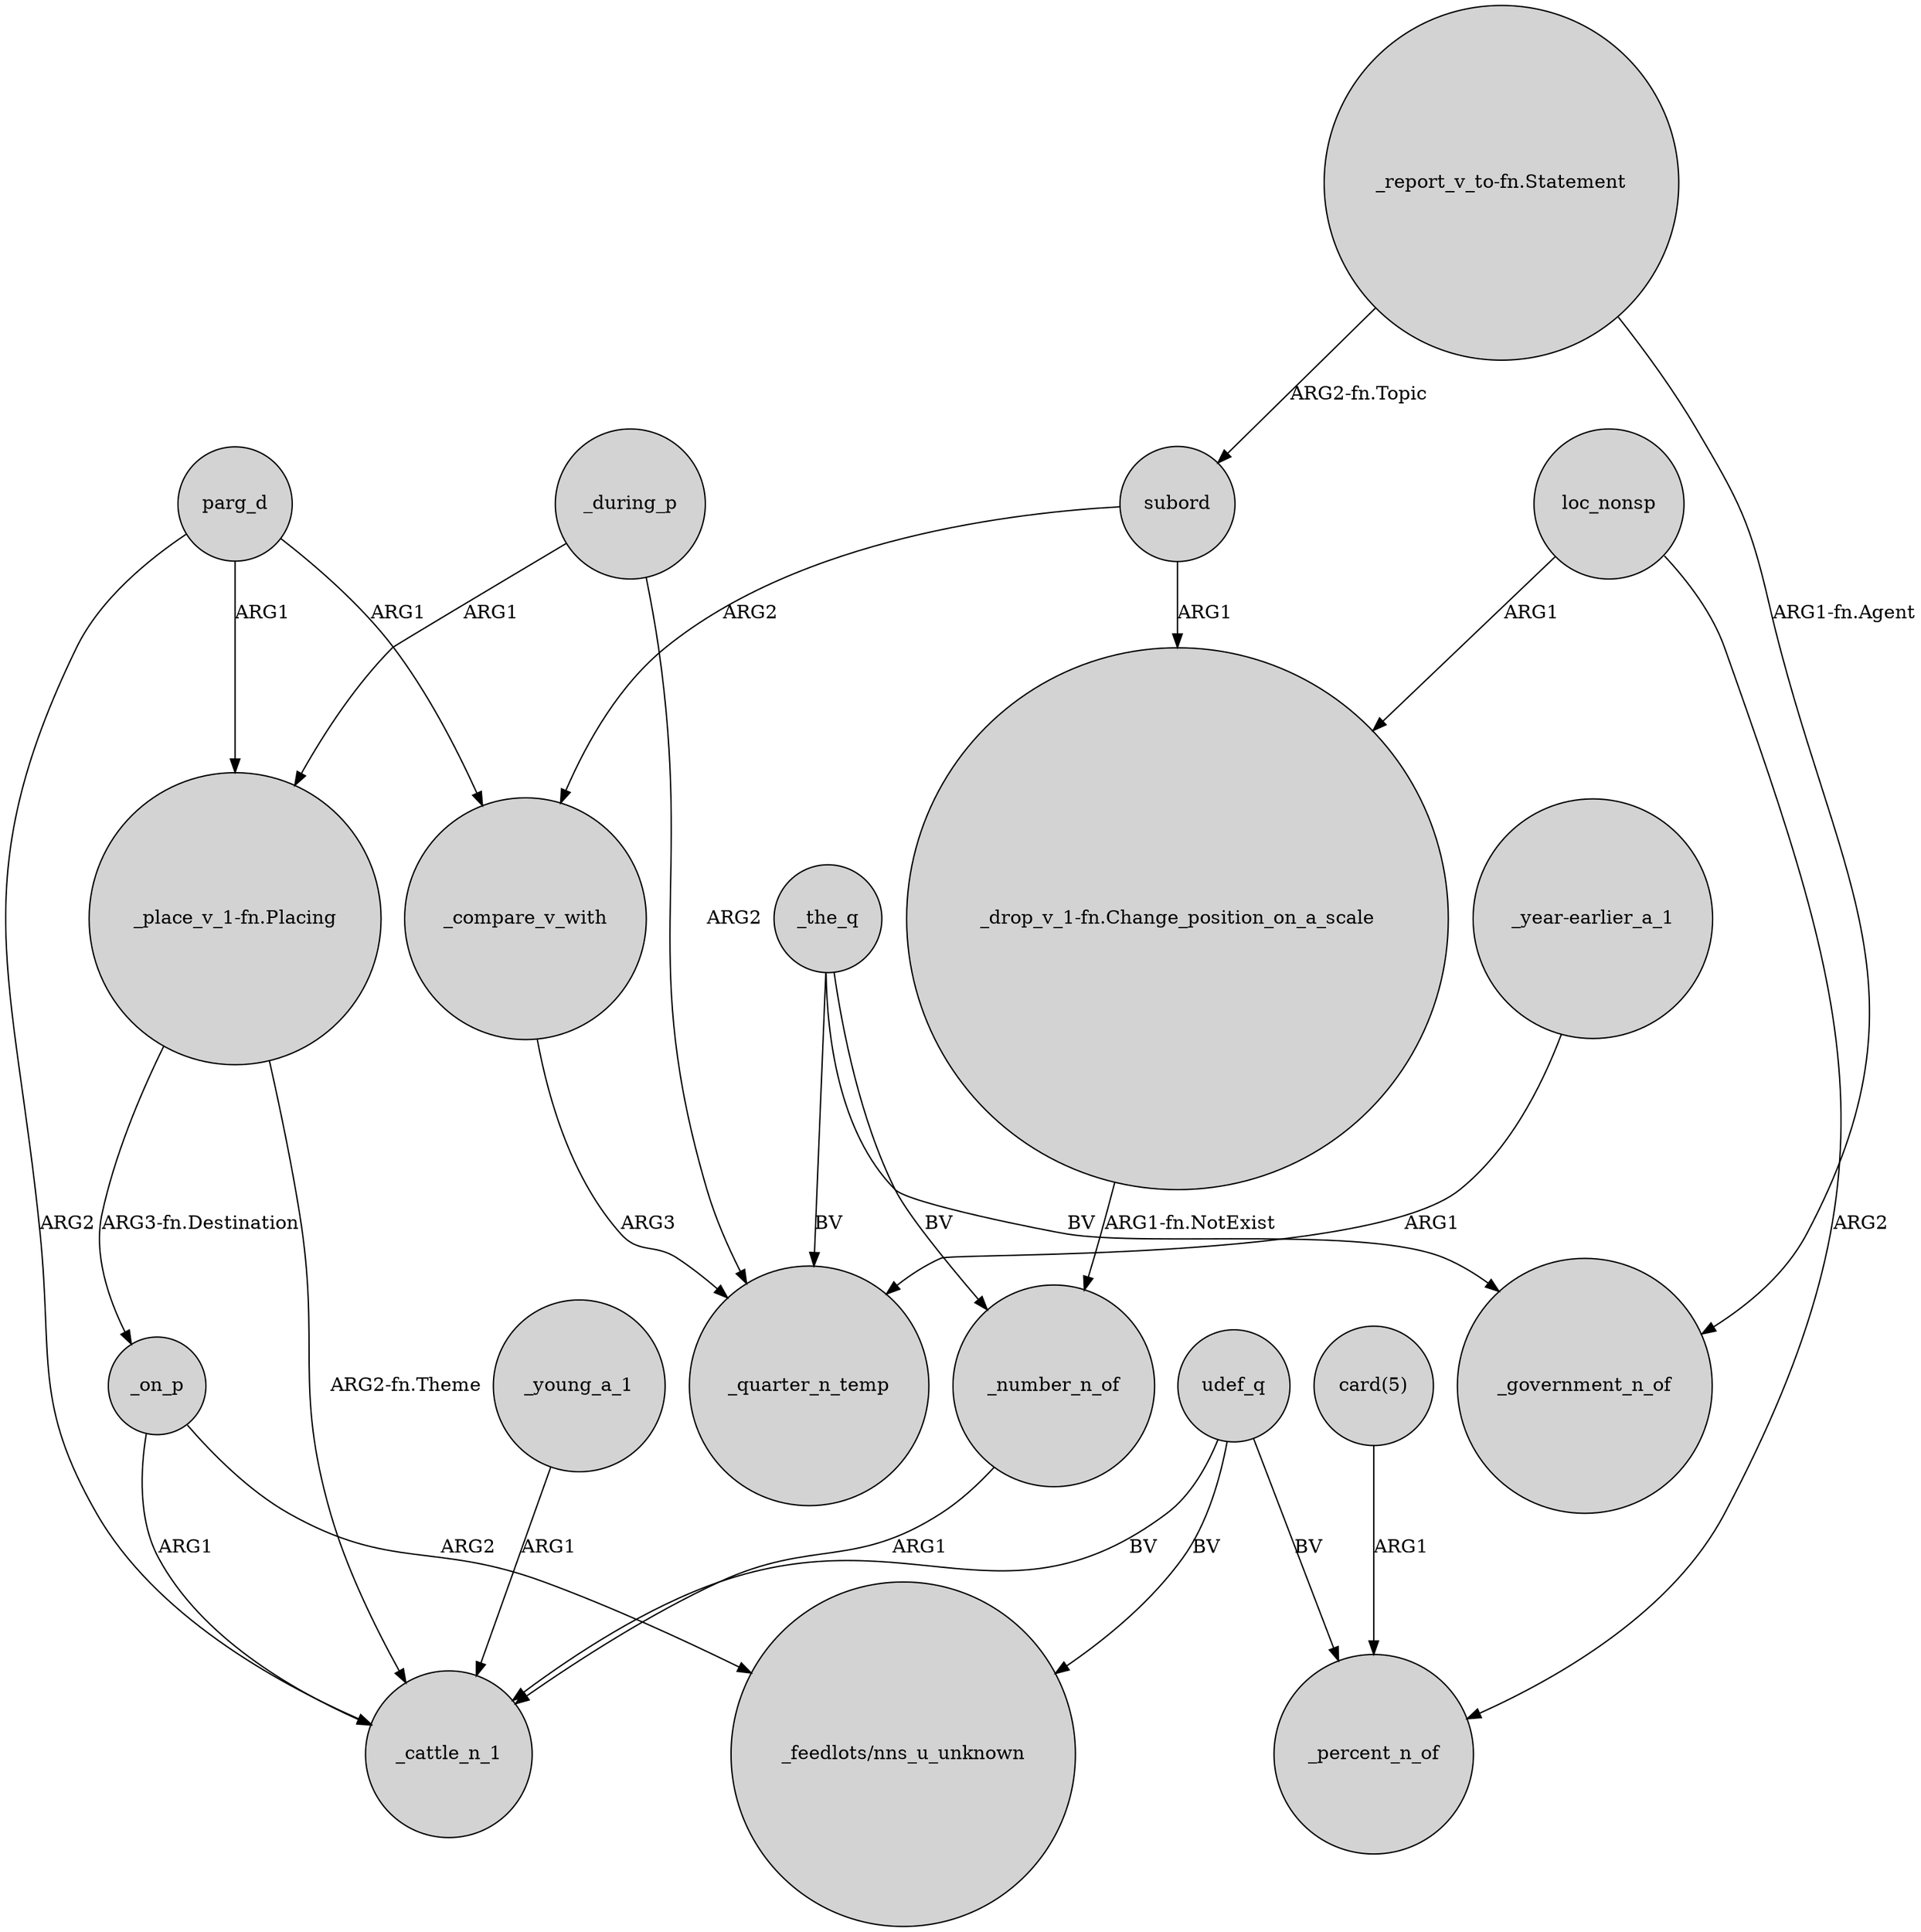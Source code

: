 digraph {
	node [shape=circle style=filled]
	"_drop_v_1-fn.Change_position_on_a_scale" -> _number_n_of [label="ARG1-fn.NotExist"]
	parg_d -> "_place_v_1-fn.Placing" [label=ARG1]
	"_year-earlier_a_1" -> _quarter_n_temp [label=ARG1]
	"_report_v_to-fn.Statement" -> _government_n_of [label="ARG1-fn.Agent"]
	_on_p -> "_feedlots/nns_u_unknown" [label=ARG2]
	udef_q -> "_feedlots/nns_u_unknown" [label=BV]
	_the_q -> _quarter_n_temp [label=BV]
	_the_q -> _number_n_of [label=BV]
	"_place_v_1-fn.Placing" -> _on_p [label="ARG3-fn.Destination"]
	parg_d -> _compare_v_with [label=ARG1]
	_compare_v_with -> _quarter_n_temp [label=ARG3]
	"_report_v_to-fn.Statement" -> subord [label="ARG2-fn.Topic"]
	loc_nonsp -> "_drop_v_1-fn.Change_position_on_a_scale" [label=ARG1]
	parg_d -> _cattle_n_1 [label=ARG2]
	_young_a_1 -> _cattle_n_1 [label=ARG1]
	loc_nonsp -> _percent_n_of [label=ARG2]
	subord -> "_drop_v_1-fn.Change_position_on_a_scale" [label=ARG1]
	_during_p -> _quarter_n_temp [label=ARG2]
	_during_p -> "_place_v_1-fn.Placing" [label=ARG1]
	"card(5)" -> _percent_n_of [label=ARG1]
	_number_n_of -> _cattle_n_1 [label=ARG1]
	_the_q -> _government_n_of [label=BV]
	subord -> _compare_v_with [label=ARG2]
	udef_q -> _cattle_n_1 [label=BV]
	"_place_v_1-fn.Placing" -> _cattle_n_1 [label="ARG2-fn.Theme"]
	_on_p -> _cattle_n_1 [label=ARG1]
	udef_q -> _percent_n_of [label=BV]
}
